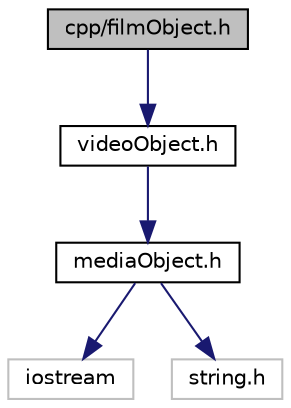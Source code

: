 digraph "cpp/filmObject.h"
{
 // LATEX_PDF_SIZE
  edge [fontname="Helvetica",fontsize="10",labelfontname="Helvetica",labelfontsize="10"];
  node [fontname="Helvetica",fontsize="10",shape=record];
  Node1 [label="cpp/filmObject.h",height=0.2,width=0.4,color="black", fillcolor="grey75", style="filled", fontcolor="black",tooltip="Header file for the FilmObject class."];
  Node1 -> Node2 [color="midnightblue",fontsize="10",style="solid",fontname="Helvetica"];
  Node2 [label="videoObject.h",height=0.2,width=0.4,color="black", fillcolor="white", style="filled",URL="$videoObject_8h.html",tooltip="Header file for the VideoObject class."];
  Node2 -> Node3 [color="midnightblue",fontsize="10",style="solid",fontname="Helvetica"];
  Node3 [label="mediaObject.h",height=0.2,width=0.4,color="black", fillcolor="white", style="filled",URL="$mediaObject_8h.html",tooltip="Header file for the MediaObject class."];
  Node3 -> Node4 [color="midnightblue",fontsize="10",style="solid",fontname="Helvetica"];
  Node4 [label="iostream",height=0.2,width=0.4,color="grey75", fillcolor="white", style="filled",tooltip=" "];
  Node3 -> Node5 [color="midnightblue",fontsize="10",style="solid",fontname="Helvetica"];
  Node5 [label="string.h",height=0.2,width=0.4,color="grey75", fillcolor="white", style="filled",tooltip=" "];
}
